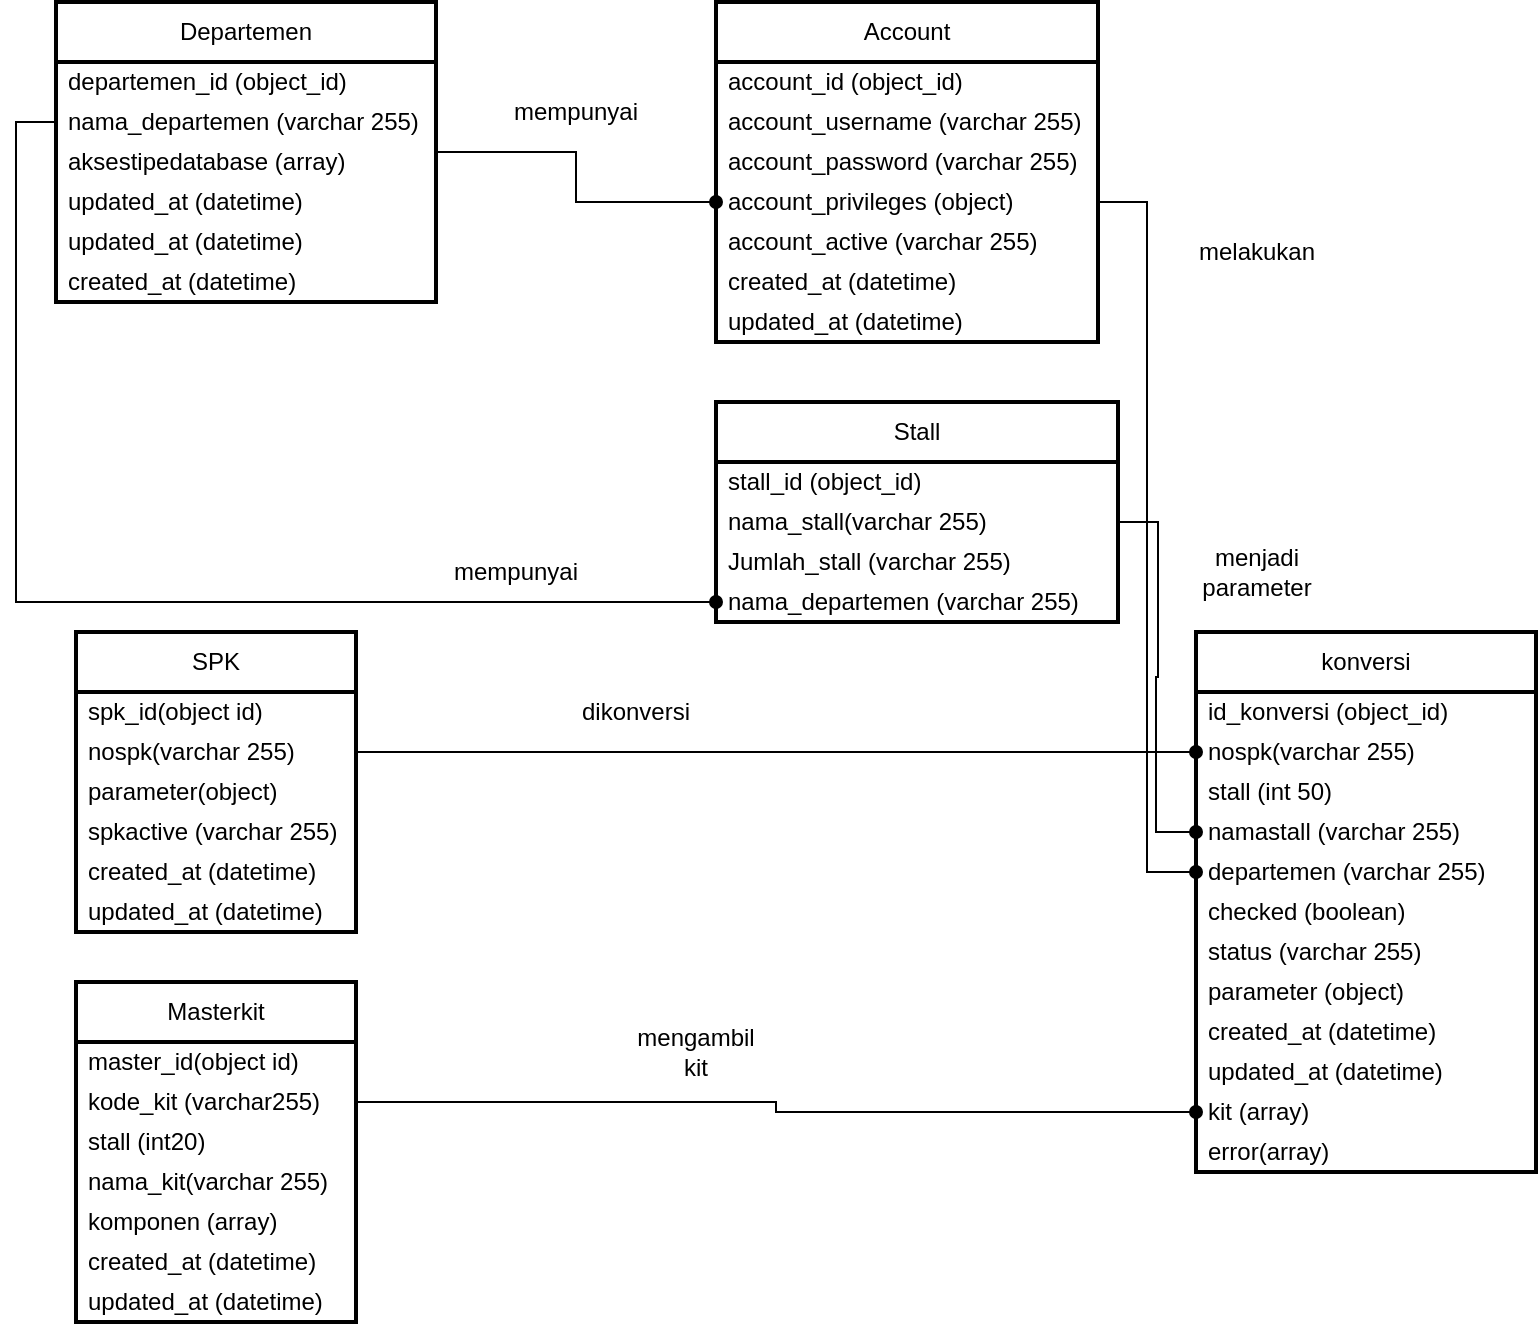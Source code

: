 <mxfile version="20.8.2" type="device"><diagram id="Hfs_9RekJq-BQp00Q2FW" name="Page-1"><mxGraphModel dx="1259" dy="1789" grid="1" gridSize="10" guides="1" tooltips="1" connect="1" arrows="1" fold="1" page="1" pageScale="1" pageWidth="827" pageHeight="1169" math="0" shadow="0"><root><mxCell id="0"/><mxCell id="1" parent="0"/><mxCell id="n0m71FfyrE9IdXP771XY-36" value="Account" style="swimlane;fontStyle=0;childLayout=stackLayout;horizontal=1;startSize=30;horizontalStack=0;resizeParent=1;resizeParentMax=0;resizeLast=0;collapsible=1;marginBottom=0;whiteSpace=wrap;html=1;rounded=0;glass=0;strokeWidth=2;" vertex="1" parent="1"><mxGeometry x="380" width="191" height="170" as="geometry"><mxRectangle x="339" width="80" height="30" as="alternateBounds"/></mxGeometry></mxCell><mxCell id="n0m71FfyrE9IdXP771XY-53" value="&lt;span&gt;account_id (object_id)&lt;/span&gt;" style="text;strokeColor=none;fillColor=none;align=left;verticalAlign=middle;spacingLeft=4;spacingRight=4;overflow=hidden;points=[[0,0.5],[1,0.5]];portConstraint=eastwest;rotatable=0;whiteSpace=wrap;html=1;rounded=0;glass=0;strokeWidth=2;" vertex="1" parent="n0m71FfyrE9IdXP771XY-36"><mxGeometry y="30" width="191" height="20" as="geometry"/></mxCell><mxCell id="n0m71FfyrE9IdXP771XY-56" value="account_username (varchar 255)" style="text;strokeColor=none;fillColor=none;align=left;verticalAlign=middle;spacingLeft=4;spacingRight=4;overflow=hidden;points=[[0,0.5],[1,0.5]];portConstraint=eastwest;rotatable=0;whiteSpace=wrap;html=1;rounded=0;glass=0;strokeWidth=2;" vertex="1" parent="n0m71FfyrE9IdXP771XY-36"><mxGeometry y="50" width="191" height="20" as="geometry"/></mxCell><mxCell id="n0m71FfyrE9IdXP771XY-57" value="account_password (varchar 255)" style="text;strokeColor=none;fillColor=none;align=left;verticalAlign=middle;spacingLeft=4;spacingRight=4;overflow=hidden;points=[[0,0.5],[1,0.5]];portConstraint=eastwest;rotatable=0;whiteSpace=wrap;html=1;rounded=0;glass=0;strokeWidth=2;" vertex="1" parent="n0m71FfyrE9IdXP771XY-36"><mxGeometry y="70" width="191" height="20" as="geometry"/></mxCell><mxCell id="n0m71FfyrE9IdXP771XY-62" value="account_privileges (object)" style="text;strokeColor=none;fillColor=none;align=left;verticalAlign=middle;spacingLeft=4;spacingRight=4;overflow=hidden;points=[[0,0.5],[1,0.5]];portConstraint=eastwest;rotatable=0;whiteSpace=wrap;html=1;rounded=0;glass=0;strokeWidth=2;" vertex="1" parent="n0m71FfyrE9IdXP771XY-36"><mxGeometry y="90" width="191" height="20" as="geometry"/></mxCell><mxCell id="n0m71FfyrE9IdXP771XY-63" value="account_active (varchar 255)" style="text;strokeColor=none;fillColor=none;align=left;verticalAlign=middle;spacingLeft=4;spacingRight=4;overflow=hidden;points=[[0,0.5],[1,0.5]];portConstraint=eastwest;rotatable=0;whiteSpace=wrap;html=1;rounded=0;glass=0;strokeWidth=2;" vertex="1" parent="n0m71FfyrE9IdXP771XY-36"><mxGeometry y="110" width="191" height="20" as="geometry"/></mxCell><mxCell id="n0m71FfyrE9IdXP771XY-64" value="created_at (datetime)" style="text;strokeColor=none;fillColor=none;align=left;verticalAlign=middle;spacingLeft=4;spacingRight=4;overflow=hidden;points=[[0,0.5],[1,0.5]];portConstraint=eastwest;rotatable=0;whiteSpace=wrap;html=1;rounded=0;glass=0;strokeWidth=2;" vertex="1" parent="n0m71FfyrE9IdXP771XY-36"><mxGeometry y="130" width="191" height="20" as="geometry"/></mxCell><mxCell id="n0m71FfyrE9IdXP771XY-65" value="updated_at (datetime)" style="text;strokeColor=none;fillColor=none;align=left;verticalAlign=middle;spacingLeft=4;spacingRight=4;overflow=hidden;points=[[0,0.5],[1,0.5]];portConstraint=eastwest;rotatable=0;whiteSpace=wrap;html=1;rounded=0;glass=0;strokeWidth=2;" vertex="1" parent="n0m71FfyrE9IdXP771XY-36"><mxGeometry y="150" width="191" height="20" as="geometry"/></mxCell><mxCell id="n0m71FfyrE9IdXP771XY-42" style="edgeStyle=orthogonalEdgeStyle;rounded=0;orthogonalLoop=1;jettySize=auto;html=1;entryX=0;entryY=0.5;entryDx=0;entryDy=0;endArrow=oval;endFill=1;" edge="1" parent="1" source="n0m71FfyrE9IdXP771XY-41" target="n0m71FfyrE9IdXP771XY-62"><mxGeometry relative="1" as="geometry"/></mxCell><mxCell id="n0m71FfyrE9IdXP771XY-41" value="Departemen" style="swimlane;fontStyle=0;childLayout=stackLayout;horizontal=1;startSize=30;horizontalStack=0;resizeParent=1;resizeParentMax=0;resizeLast=0;collapsible=1;marginBottom=0;whiteSpace=wrap;html=1;rounded=0;glass=0;strokeWidth=2;" vertex="1" parent="1"><mxGeometry x="50" width="190" height="150" as="geometry"><mxRectangle x="90" y="40" width="80" height="30" as="alternateBounds"/></mxGeometry></mxCell><mxCell id="n0m71FfyrE9IdXP771XY-71" value="&lt;span&gt;departemen_id (object_id)&lt;/span&gt;" style="text;strokeColor=none;fillColor=none;align=left;verticalAlign=middle;spacingLeft=4;spacingRight=4;overflow=hidden;points=[[0,0.5],[1,0.5]];portConstraint=eastwest;rotatable=0;whiteSpace=wrap;html=1;rounded=0;glass=0;strokeWidth=2;" vertex="1" parent="n0m71FfyrE9IdXP771XY-41"><mxGeometry y="30" width="190" height="20" as="geometry"/></mxCell><mxCell id="n0m71FfyrE9IdXP771XY-72" value="&lt;span&gt;nama_departemen (varchar 255)&lt;/span&gt;" style="text;strokeColor=none;fillColor=none;align=left;verticalAlign=middle;spacingLeft=4;spacingRight=4;overflow=hidden;points=[[0,0.5],[1,0.5]];portConstraint=eastwest;rotatable=0;whiteSpace=wrap;html=1;rounded=0;glass=0;strokeWidth=2;" vertex="1" parent="n0m71FfyrE9IdXP771XY-41"><mxGeometry y="50" width="190" height="20" as="geometry"/></mxCell><mxCell id="n0m71FfyrE9IdXP771XY-73" value="&lt;span&gt;aksestipedatabase (array)&lt;/span&gt;" style="text;strokeColor=none;fillColor=none;align=left;verticalAlign=middle;spacingLeft=4;spacingRight=4;overflow=hidden;points=[[0,0.5],[1,0.5]];portConstraint=eastwest;rotatable=0;whiteSpace=wrap;html=1;rounded=0;glass=0;strokeWidth=2;" vertex="1" parent="n0m71FfyrE9IdXP771XY-41"><mxGeometry y="70" width="190" height="20" as="geometry"/></mxCell><mxCell id="n0m71FfyrE9IdXP771XY-74" value="&lt;span&gt;updated_at (datetime)&lt;/span&gt;" style="text;strokeColor=none;fillColor=none;align=left;verticalAlign=middle;spacingLeft=4;spacingRight=4;overflow=hidden;points=[[0,0.5],[1,0.5]];portConstraint=eastwest;rotatable=0;whiteSpace=wrap;html=1;rounded=0;glass=0;strokeWidth=2;" vertex="1" parent="n0m71FfyrE9IdXP771XY-41"><mxGeometry y="90" width="190" height="20" as="geometry"/></mxCell><mxCell id="n0m71FfyrE9IdXP771XY-79" value="&lt;span&gt;updated_at (datetime)&lt;/span&gt;" style="text;strokeColor=none;fillColor=none;align=left;verticalAlign=middle;spacingLeft=4;spacingRight=4;overflow=hidden;points=[[0,0.5],[1,0.5]];portConstraint=eastwest;rotatable=0;whiteSpace=wrap;html=1;rounded=0;glass=0;strokeWidth=2;" vertex="1" parent="n0m71FfyrE9IdXP771XY-41"><mxGeometry y="110" width="190" height="20" as="geometry"/></mxCell><mxCell id="n0m71FfyrE9IdXP771XY-75" value="&lt;span&gt;created_at (datetime)&lt;/span&gt;" style="text;strokeColor=none;fillColor=none;align=left;verticalAlign=middle;spacingLeft=4;spacingRight=4;overflow=hidden;points=[[0,0.5],[1,0.5]];portConstraint=eastwest;rotatable=0;whiteSpace=wrap;html=1;rounded=0;glass=0;strokeWidth=2;" vertex="1" parent="n0m71FfyrE9IdXP771XY-41"><mxGeometry y="130" width="190" height="20" as="geometry"/></mxCell><mxCell id="n0m71FfyrE9IdXP771XY-43" value="Stall" style="swimlane;fontStyle=0;childLayout=stackLayout;horizontal=1;startSize=30;horizontalStack=0;resizeParent=1;resizeParentMax=0;resizeLast=0;collapsible=1;marginBottom=0;whiteSpace=wrap;html=1;rounded=0;glass=0;strokeWidth=2;" vertex="1" parent="1"><mxGeometry x="380" y="200" width="201" height="110" as="geometry"><mxRectangle x="90" y="40" width="80" height="30" as="alternateBounds"/></mxGeometry></mxCell><mxCell id="n0m71FfyrE9IdXP771XY-66" value="&lt;span&gt;stall_id (object_id)&lt;/span&gt;" style="text;strokeColor=none;fillColor=none;align=left;verticalAlign=middle;spacingLeft=4;spacingRight=4;overflow=hidden;points=[[0,0.5],[1,0.5]];portConstraint=eastwest;rotatable=0;whiteSpace=wrap;html=1;rounded=0;glass=0;strokeWidth=2;" vertex="1" parent="n0m71FfyrE9IdXP771XY-43"><mxGeometry y="30" width="201" height="20" as="geometry"/></mxCell><mxCell id="n0m71FfyrE9IdXP771XY-67" value="nama_stall(varchar 255)" style="text;strokeColor=none;fillColor=none;align=left;verticalAlign=middle;spacingLeft=4;spacingRight=4;overflow=hidden;points=[[0,0.5],[1,0.5]];portConstraint=eastwest;rotatable=0;whiteSpace=wrap;html=1;rounded=0;glass=0;strokeWidth=2;" vertex="1" parent="n0m71FfyrE9IdXP771XY-43"><mxGeometry y="50" width="201" height="20" as="geometry"/></mxCell><mxCell id="n0m71FfyrE9IdXP771XY-68" value="Jumlah_stall (varchar 255)" style="text;strokeColor=none;fillColor=none;align=left;verticalAlign=middle;spacingLeft=4;spacingRight=4;overflow=hidden;points=[[0,0.5],[1,0.5]];portConstraint=eastwest;rotatable=0;whiteSpace=wrap;html=1;rounded=0;glass=0;strokeWidth=2;" vertex="1" parent="n0m71FfyrE9IdXP771XY-43"><mxGeometry y="70" width="201" height="20" as="geometry"/></mxCell><mxCell id="n0m71FfyrE9IdXP771XY-70" value="nama_departemen (varchar 255)" style="text;strokeColor=none;fillColor=none;align=left;verticalAlign=middle;spacingLeft=4;spacingRight=4;overflow=hidden;points=[[0,0.5],[1,0.5]];portConstraint=eastwest;rotatable=0;whiteSpace=wrap;html=1;rounded=0;glass=0;strokeWidth=2;" vertex="1" parent="n0m71FfyrE9IdXP771XY-43"><mxGeometry y="90" width="201" height="20" as="geometry"/></mxCell><mxCell id="n0m71FfyrE9IdXP771XY-45" value="Masterkit&lt;br&gt;" style="swimlane;fontStyle=0;childLayout=stackLayout;horizontal=1;startSize=30;horizontalStack=0;resizeParent=1;resizeParentMax=0;resizeLast=0;collapsible=1;marginBottom=0;whiteSpace=wrap;html=1;rounded=0;glass=0;strokeWidth=2;" vertex="1" parent="1"><mxGeometry x="60" y="490" width="140" height="170" as="geometry"><mxRectangle x="90" y="40" width="80" height="30" as="alternateBounds"/></mxGeometry></mxCell><mxCell id="n0m71FfyrE9IdXP771XY-80" value="master_id(object id)" style="text;strokeColor=none;fillColor=none;align=left;verticalAlign=middle;spacingLeft=4;spacingRight=4;overflow=hidden;points=[[0,0.5],[1,0.5]];portConstraint=eastwest;rotatable=0;whiteSpace=wrap;html=1;rounded=0;glass=0;strokeWidth=2;" vertex="1" parent="n0m71FfyrE9IdXP771XY-45"><mxGeometry y="30" width="140" height="20" as="geometry"/></mxCell><mxCell id="n0m71FfyrE9IdXP771XY-81" value="kode_kit (varchar255)" style="text;strokeColor=none;fillColor=none;align=left;verticalAlign=middle;spacingLeft=4;spacingRight=4;overflow=hidden;points=[[0,0.5],[1,0.5]];portConstraint=eastwest;rotatable=0;whiteSpace=wrap;html=1;rounded=0;glass=0;strokeWidth=2;" vertex="1" parent="n0m71FfyrE9IdXP771XY-45"><mxGeometry y="50" width="140" height="20" as="geometry"/></mxCell><mxCell id="n0m71FfyrE9IdXP771XY-82" value="stall (int20)" style="text;strokeColor=none;fillColor=none;align=left;verticalAlign=middle;spacingLeft=4;spacingRight=4;overflow=hidden;points=[[0,0.5],[1,0.5]];portConstraint=eastwest;rotatable=0;whiteSpace=wrap;html=1;rounded=0;glass=0;strokeWidth=2;" vertex="1" parent="n0m71FfyrE9IdXP771XY-45"><mxGeometry y="70" width="140" height="20" as="geometry"/></mxCell><mxCell id="n0m71FfyrE9IdXP771XY-83" value="nama_kit(varchar 255)" style="text;strokeColor=none;fillColor=none;align=left;verticalAlign=middle;spacingLeft=4;spacingRight=4;overflow=hidden;points=[[0,0.5],[1,0.5]];portConstraint=eastwest;rotatable=0;whiteSpace=wrap;html=1;rounded=0;glass=0;strokeWidth=2;" vertex="1" parent="n0m71FfyrE9IdXP771XY-45"><mxGeometry y="90" width="140" height="20" as="geometry"/></mxCell><mxCell id="n0m71FfyrE9IdXP771XY-84" value="komponen (array)" style="text;strokeColor=none;fillColor=none;align=left;verticalAlign=middle;spacingLeft=4;spacingRight=4;overflow=hidden;points=[[0,0.5],[1,0.5]];portConstraint=eastwest;rotatable=0;whiteSpace=wrap;html=1;rounded=0;glass=0;strokeWidth=2;" vertex="1" parent="n0m71FfyrE9IdXP771XY-45"><mxGeometry y="110" width="140" height="20" as="geometry"/></mxCell><mxCell id="n0m71FfyrE9IdXP771XY-86" value="created_at (datetime)" style="text;strokeColor=none;fillColor=none;align=left;verticalAlign=middle;spacingLeft=4;spacingRight=4;overflow=hidden;points=[[0,0.5],[1,0.5]];portConstraint=eastwest;rotatable=0;whiteSpace=wrap;html=1;rounded=0;glass=0;strokeWidth=2;" vertex="1" parent="n0m71FfyrE9IdXP771XY-45"><mxGeometry y="130" width="140" height="20" as="geometry"/></mxCell><mxCell id="n0m71FfyrE9IdXP771XY-87" value="updated_at (datetime)" style="text;strokeColor=none;fillColor=none;align=left;verticalAlign=middle;spacingLeft=4;spacingRight=4;overflow=hidden;points=[[0,0.5],[1,0.5]];portConstraint=eastwest;rotatable=0;whiteSpace=wrap;html=1;rounded=0;glass=0;strokeWidth=2;" vertex="1" parent="n0m71FfyrE9IdXP771XY-45"><mxGeometry y="150" width="140" height="20" as="geometry"/></mxCell><mxCell id="n0m71FfyrE9IdXP771XY-46" value="konversi" style="swimlane;fontStyle=0;childLayout=stackLayout;horizontal=1;startSize=30;horizontalStack=0;resizeParent=1;resizeParentMax=0;resizeLast=0;collapsible=1;marginBottom=0;whiteSpace=wrap;html=1;rounded=0;glass=0;strokeWidth=2;" vertex="1" parent="1"><mxGeometry x="620" y="315" width="170" height="270" as="geometry"><mxRectangle x="90" y="40" width="80" height="30" as="alternateBounds"/></mxGeometry></mxCell><mxCell id="n0m71FfyrE9IdXP771XY-95" value="id_konversi (object_id)" style="text;strokeColor=none;fillColor=none;align=left;verticalAlign=middle;spacingLeft=4;spacingRight=4;overflow=hidden;points=[[0,0.5],[1,0.5]];portConstraint=eastwest;rotatable=0;whiteSpace=wrap;html=1;rounded=0;glass=0;strokeWidth=2;" vertex="1" parent="n0m71FfyrE9IdXP771XY-46"><mxGeometry y="30" width="170" height="20" as="geometry"/></mxCell><mxCell id="n0m71FfyrE9IdXP771XY-96" value="nospk(varchar 255)" style="text;strokeColor=none;fillColor=none;align=left;verticalAlign=middle;spacingLeft=4;spacingRight=4;overflow=hidden;points=[[0,0.5],[1,0.5]];portConstraint=eastwest;rotatable=0;whiteSpace=wrap;html=1;rounded=0;glass=0;strokeWidth=2;" vertex="1" parent="n0m71FfyrE9IdXP771XY-46"><mxGeometry y="50" width="170" height="20" as="geometry"/></mxCell><mxCell id="n0m71FfyrE9IdXP771XY-97" value="stall (int 50)" style="text;strokeColor=none;fillColor=none;align=left;verticalAlign=middle;spacingLeft=4;spacingRight=4;overflow=hidden;points=[[0,0.5],[1,0.5]];portConstraint=eastwest;rotatable=0;whiteSpace=wrap;html=1;rounded=0;glass=0;strokeWidth=2;" vertex="1" parent="n0m71FfyrE9IdXP771XY-46"><mxGeometry y="70" width="170" height="20" as="geometry"/></mxCell><mxCell id="n0m71FfyrE9IdXP771XY-98" value="namastall (varchar 255)" style="text;strokeColor=none;fillColor=none;align=left;verticalAlign=middle;spacingLeft=4;spacingRight=4;overflow=hidden;points=[[0,0.5],[1,0.5]];portConstraint=eastwest;rotatable=0;whiteSpace=wrap;html=1;rounded=0;glass=0;strokeWidth=2;" vertex="1" parent="n0m71FfyrE9IdXP771XY-46"><mxGeometry y="90" width="170" height="20" as="geometry"/></mxCell><mxCell id="n0m71FfyrE9IdXP771XY-99" value="departemen (varchar 255)" style="text;strokeColor=none;fillColor=none;align=left;verticalAlign=middle;spacingLeft=4;spacingRight=4;overflow=hidden;points=[[0,0.5],[1,0.5]];portConstraint=eastwest;rotatable=0;whiteSpace=wrap;html=1;rounded=0;glass=0;strokeWidth=2;" vertex="1" parent="n0m71FfyrE9IdXP771XY-46"><mxGeometry y="110" width="170" height="20" as="geometry"/></mxCell><mxCell id="n0m71FfyrE9IdXP771XY-100" value="checked (boolean)" style="text;strokeColor=none;fillColor=none;align=left;verticalAlign=middle;spacingLeft=4;spacingRight=4;overflow=hidden;points=[[0,0.5],[1,0.5]];portConstraint=eastwest;rotatable=0;whiteSpace=wrap;html=1;rounded=0;glass=0;strokeWidth=2;" vertex="1" parent="n0m71FfyrE9IdXP771XY-46"><mxGeometry y="130" width="170" height="20" as="geometry"/></mxCell><mxCell id="n0m71FfyrE9IdXP771XY-101" value="status (varchar 255)" style="text;strokeColor=none;fillColor=none;align=left;verticalAlign=middle;spacingLeft=4;spacingRight=4;overflow=hidden;points=[[0,0.5],[1,0.5]];portConstraint=eastwest;rotatable=0;whiteSpace=wrap;html=1;rounded=0;glass=0;strokeWidth=2;" vertex="1" parent="n0m71FfyrE9IdXP771XY-46"><mxGeometry y="150" width="170" height="20" as="geometry"/></mxCell><mxCell id="n0m71FfyrE9IdXP771XY-102" value="parameter (object)" style="text;strokeColor=none;fillColor=none;align=left;verticalAlign=middle;spacingLeft=4;spacingRight=4;overflow=hidden;points=[[0,0.5],[1,0.5]];portConstraint=eastwest;rotatable=0;whiteSpace=wrap;html=1;rounded=0;glass=0;strokeWidth=2;" vertex="1" parent="n0m71FfyrE9IdXP771XY-46"><mxGeometry y="170" width="170" height="20" as="geometry"/></mxCell><mxCell id="n0m71FfyrE9IdXP771XY-104" value="created_at (datetime)" style="text;strokeColor=none;fillColor=none;align=left;verticalAlign=middle;spacingLeft=4;spacingRight=4;overflow=hidden;points=[[0,0.5],[1,0.5]];portConstraint=eastwest;rotatable=0;whiteSpace=wrap;html=1;rounded=0;glass=0;strokeWidth=2;" vertex="1" parent="n0m71FfyrE9IdXP771XY-46"><mxGeometry y="190" width="170" height="20" as="geometry"/></mxCell><mxCell id="n0m71FfyrE9IdXP771XY-105" value="updated_at (datetime)" style="text;strokeColor=none;fillColor=none;align=left;verticalAlign=middle;spacingLeft=4;spacingRight=4;overflow=hidden;points=[[0,0.5],[1,0.5]];portConstraint=eastwest;rotatable=0;whiteSpace=wrap;html=1;rounded=0;glass=0;strokeWidth=2;" vertex="1" parent="n0m71FfyrE9IdXP771XY-46"><mxGeometry y="210" width="170" height="20" as="geometry"/></mxCell><mxCell id="n0m71FfyrE9IdXP771XY-108" value="kit (array)" style="text;strokeColor=none;fillColor=none;align=left;verticalAlign=middle;spacingLeft=4;spacingRight=4;overflow=hidden;points=[[0,0.5],[1,0.5]];portConstraint=eastwest;rotatable=0;whiteSpace=wrap;html=1;rounded=0;glass=0;strokeWidth=2;" vertex="1" parent="n0m71FfyrE9IdXP771XY-46"><mxGeometry y="230" width="170" height="20" as="geometry"/></mxCell><mxCell id="n0m71FfyrE9IdXP771XY-110" value="error(array)" style="text;strokeColor=none;fillColor=none;align=left;verticalAlign=middle;spacingLeft=4;spacingRight=4;overflow=hidden;points=[[0,0.5],[1,0.5]];portConstraint=eastwest;rotatable=0;whiteSpace=wrap;html=1;rounded=0;glass=0;strokeWidth=2;" vertex="1" parent="n0m71FfyrE9IdXP771XY-46"><mxGeometry y="250" width="170" height="20" as="geometry"/></mxCell><mxCell id="n0m71FfyrE9IdXP771XY-47" value="SPK" style="swimlane;fontStyle=0;childLayout=stackLayout;horizontal=1;startSize=30;horizontalStack=0;resizeParent=1;resizeParentMax=0;resizeLast=0;collapsible=1;marginBottom=0;whiteSpace=wrap;html=1;rounded=0;glass=0;strokeWidth=2;" vertex="1" parent="1"><mxGeometry x="60" y="315" width="140" height="150" as="geometry"><mxRectangle x="90" y="40" width="80" height="30" as="alternateBounds"/></mxGeometry></mxCell><mxCell id="n0m71FfyrE9IdXP771XY-88" value="spk_id(object id)" style="text;strokeColor=none;fillColor=none;align=left;verticalAlign=middle;spacingLeft=4;spacingRight=4;overflow=hidden;points=[[0,0.5],[1,0.5]];portConstraint=eastwest;rotatable=0;whiteSpace=wrap;html=1;rounded=0;glass=0;strokeWidth=2;" vertex="1" parent="n0m71FfyrE9IdXP771XY-47"><mxGeometry y="30" width="140" height="20" as="geometry"/></mxCell><mxCell id="n0m71FfyrE9IdXP771XY-89" value="nospk(varchar 255)" style="text;strokeColor=none;fillColor=none;align=left;verticalAlign=middle;spacingLeft=4;spacingRight=4;overflow=hidden;points=[[0,0.5],[1,0.5]];portConstraint=eastwest;rotatable=0;whiteSpace=wrap;html=1;rounded=0;glass=0;strokeWidth=2;" vertex="1" parent="n0m71FfyrE9IdXP771XY-47"><mxGeometry y="50" width="140" height="20" as="geometry"/></mxCell><mxCell id="n0m71FfyrE9IdXP771XY-90" value="parameter(object)" style="text;strokeColor=none;fillColor=none;align=left;verticalAlign=middle;spacingLeft=4;spacingRight=4;overflow=hidden;points=[[0,0.5],[1,0.5]];portConstraint=eastwest;rotatable=0;whiteSpace=wrap;html=1;rounded=0;glass=0;strokeWidth=2;" vertex="1" parent="n0m71FfyrE9IdXP771XY-47"><mxGeometry y="70" width="140" height="20" as="geometry"/></mxCell><mxCell id="n0m71FfyrE9IdXP771XY-91" value="spkactive (varchar 255)" style="text;strokeColor=none;fillColor=none;align=left;verticalAlign=middle;spacingLeft=4;spacingRight=4;overflow=hidden;points=[[0,0.5],[1,0.5]];portConstraint=eastwest;rotatable=0;whiteSpace=wrap;html=1;rounded=0;glass=0;strokeWidth=2;" vertex="1" parent="n0m71FfyrE9IdXP771XY-47"><mxGeometry y="90" width="140" height="20" as="geometry"/></mxCell><mxCell id="n0m71FfyrE9IdXP771XY-92" value="created_at (datetime)" style="text;strokeColor=none;fillColor=none;align=left;verticalAlign=middle;spacingLeft=4;spacingRight=4;overflow=hidden;points=[[0,0.5],[1,0.5]];portConstraint=eastwest;rotatable=0;whiteSpace=wrap;html=1;rounded=0;glass=0;strokeWidth=2;" vertex="1" parent="n0m71FfyrE9IdXP771XY-47"><mxGeometry y="110" width="140" height="20" as="geometry"/></mxCell><mxCell id="n0m71FfyrE9IdXP771XY-93" value="updated_at (datetime)" style="text;strokeColor=none;fillColor=none;align=left;verticalAlign=middle;spacingLeft=4;spacingRight=4;overflow=hidden;points=[[0,0.5],[1,0.5]];portConstraint=eastwest;rotatable=0;whiteSpace=wrap;html=1;rounded=0;glass=0;strokeWidth=2;" vertex="1" parent="n0m71FfyrE9IdXP771XY-47"><mxGeometry y="130" width="140" height="20" as="geometry"/></mxCell><mxCell id="n0m71FfyrE9IdXP771XY-78" style="edgeStyle=orthogonalEdgeStyle;rounded=0;orthogonalLoop=1;jettySize=auto;html=1;entryX=0;entryY=0.5;entryDx=0;entryDy=0;endArrow=oval;endFill=1;" edge="1" parent="1" source="n0m71FfyrE9IdXP771XY-72" target="n0m71FfyrE9IdXP771XY-70"><mxGeometry relative="1" as="geometry"><Array as="points"><mxPoint x="30" y="60"/><mxPoint x="30" y="300"/></Array></mxGeometry></mxCell><mxCell id="n0m71FfyrE9IdXP771XY-106" style="edgeStyle=orthogonalEdgeStyle;rounded=0;orthogonalLoop=1;jettySize=auto;html=1;entryX=0;entryY=0.5;entryDx=0;entryDy=0;endArrow=oval;endFill=1;" edge="1" parent="1" source="n0m71FfyrE9IdXP771XY-89" target="n0m71FfyrE9IdXP771XY-96"><mxGeometry relative="1" as="geometry"/></mxCell><mxCell id="n0m71FfyrE9IdXP771XY-109" style="edgeStyle=orthogonalEdgeStyle;rounded=0;orthogonalLoop=1;jettySize=auto;html=1;entryX=0;entryY=0.5;entryDx=0;entryDy=0;endArrow=oval;endFill=1;" edge="1" parent="1" source="n0m71FfyrE9IdXP771XY-81" target="n0m71FfyrE9IdXP771XY-108"><mxGeometry relative="1" as="geometry"/></mxCell><mxCell id="n0m71FfyrE9IdXP771XY-111" style="edgeStyle=orthogonalEdgeStyle;rounded=0;orthogonalLoop=1;jettySize=auto;html=1;endArrow=oval;endFill=1;" edge="1" parent="1" source="n0m71FfyrE9IdXP771XY-67" target="n0m71FfyrE9IdXP771XY-98"><mxGeometry relative="1" as="geometry"/></mxCell><mxCell id="n0m71FfyrE9IdXP771XY-112" style="edgeStyle=orthogonalEdgeStyle;rounded=0;orthogonalLoop=1;jettySize=auto;html=1;exitX=1;exitY=0.5;exitDx=0;exitDy=0;endArrow=oval;endFill=1;" edge="1" parent="1" source="n0m71FfyrE9IdXP771XY-62" target="n0m71FfyrE9IdXP771XY-99"><mxGeometry relative="1" as="geometry"/></mxCell><mxCell id="n0m71FfyrE9IdXP771XY-113" value="mempunyai" style="text;html=1;strokeColor=none;fillColor=none;align=center;verticalAlign=middle;whiteSpace=wrap;rounded=0;glass=0;strokeWidth=2;" vertex="1" parent="1"><mxGeometry x="280" y="40" width="60" height="30" as="geometry"/></mxCell><mxCell id="n0m71FfyrE9IdXP771XY-114" value="mempunyai" style="text;html=1;strokeColor=none;fillColor=none;align=center;verticalAlign=middle;whiteSpace=wrap;rounded=0;glass=0;strokeWidth=2;" vertex="1" parent="1"><mxGeometry x="250" y="270" width="60" height="30" as="geometry"/></mxCell><mxCell id="n0m71FfyrE9IdXP771XY-115" value="dikonversi" style="text;html=1;strokeColor=none;fillColor=none;align=center;verticalAlign=middle;whiteSpace=wrap;rounded=0;glass=0;strokeWidth=2;" vertex="1" parent="1"><mxGeometry x="310" y="340" width="60" height="30" as="geometry"/></mxCell><mxCell id="n0m71FfyrE9IdXP771XY-116" value="mengambil kit" style="text;html=1;strokeColor=none;fillColor=none;align=center;verticalAlign=middle;whiteSpace=wrap;rounded=0;glass=0;strokeWidth=2;" vertex="1" parent="1"><mxGeometry x="340" y="510" width="60" height="30" as="geometry"/></mxCell><mxCell id="n0m71FfyrE9IdXP771XY-117" value="melakukan" style="text;html=1;strokeColor=none;fillColor=none;align=center;verticalAlign=middle;whiteSpace=wrap;rounded=0;glass=0;strokeWidth=2;" vertex="1" parent="1"><mxGeometry x="600" y="110" width="101" height="30" as="geometry"/></mxCell><mxCell id="n0m71FfyrE9IdXP771XY-118" value="menjadi parameter" style="text;html=1;strokeColor=none;fillColor=none;align=center;verticalAlign=middle;whiteSpace=wrap;rounded=0;glass=0;strokeWidth=2;" vertex="1" parent="1"><mxGeometry x="600" y="270" width="101" height="30" as="geometry"/></mxCell></root></mxGraphModel></diagram></mxfile>